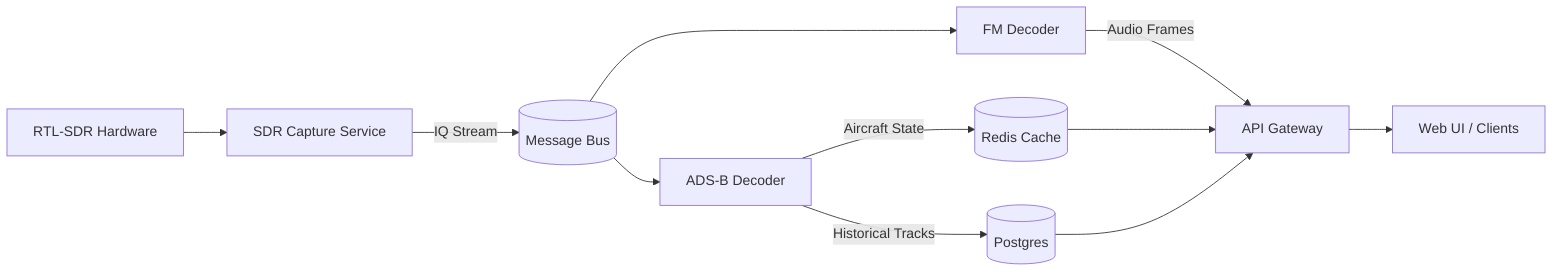 flowchart LR
  A[RTL-SDR Hardware] --> B[SDR Capture Service]
  B -->|IQ Stream| C[(Message Bus)]
  C --> D[ADS-B Decoder]
  C --> E[FM Decoder]
  D -->|Aircraft State| F[(Redis Cache)]
  D -->|Historical Tracks| G[(Postgres)]
  E -->|Audio Frames| H[API Gateway]
  F --> H
  G --> H
  H --> I[Web UI / Clients]